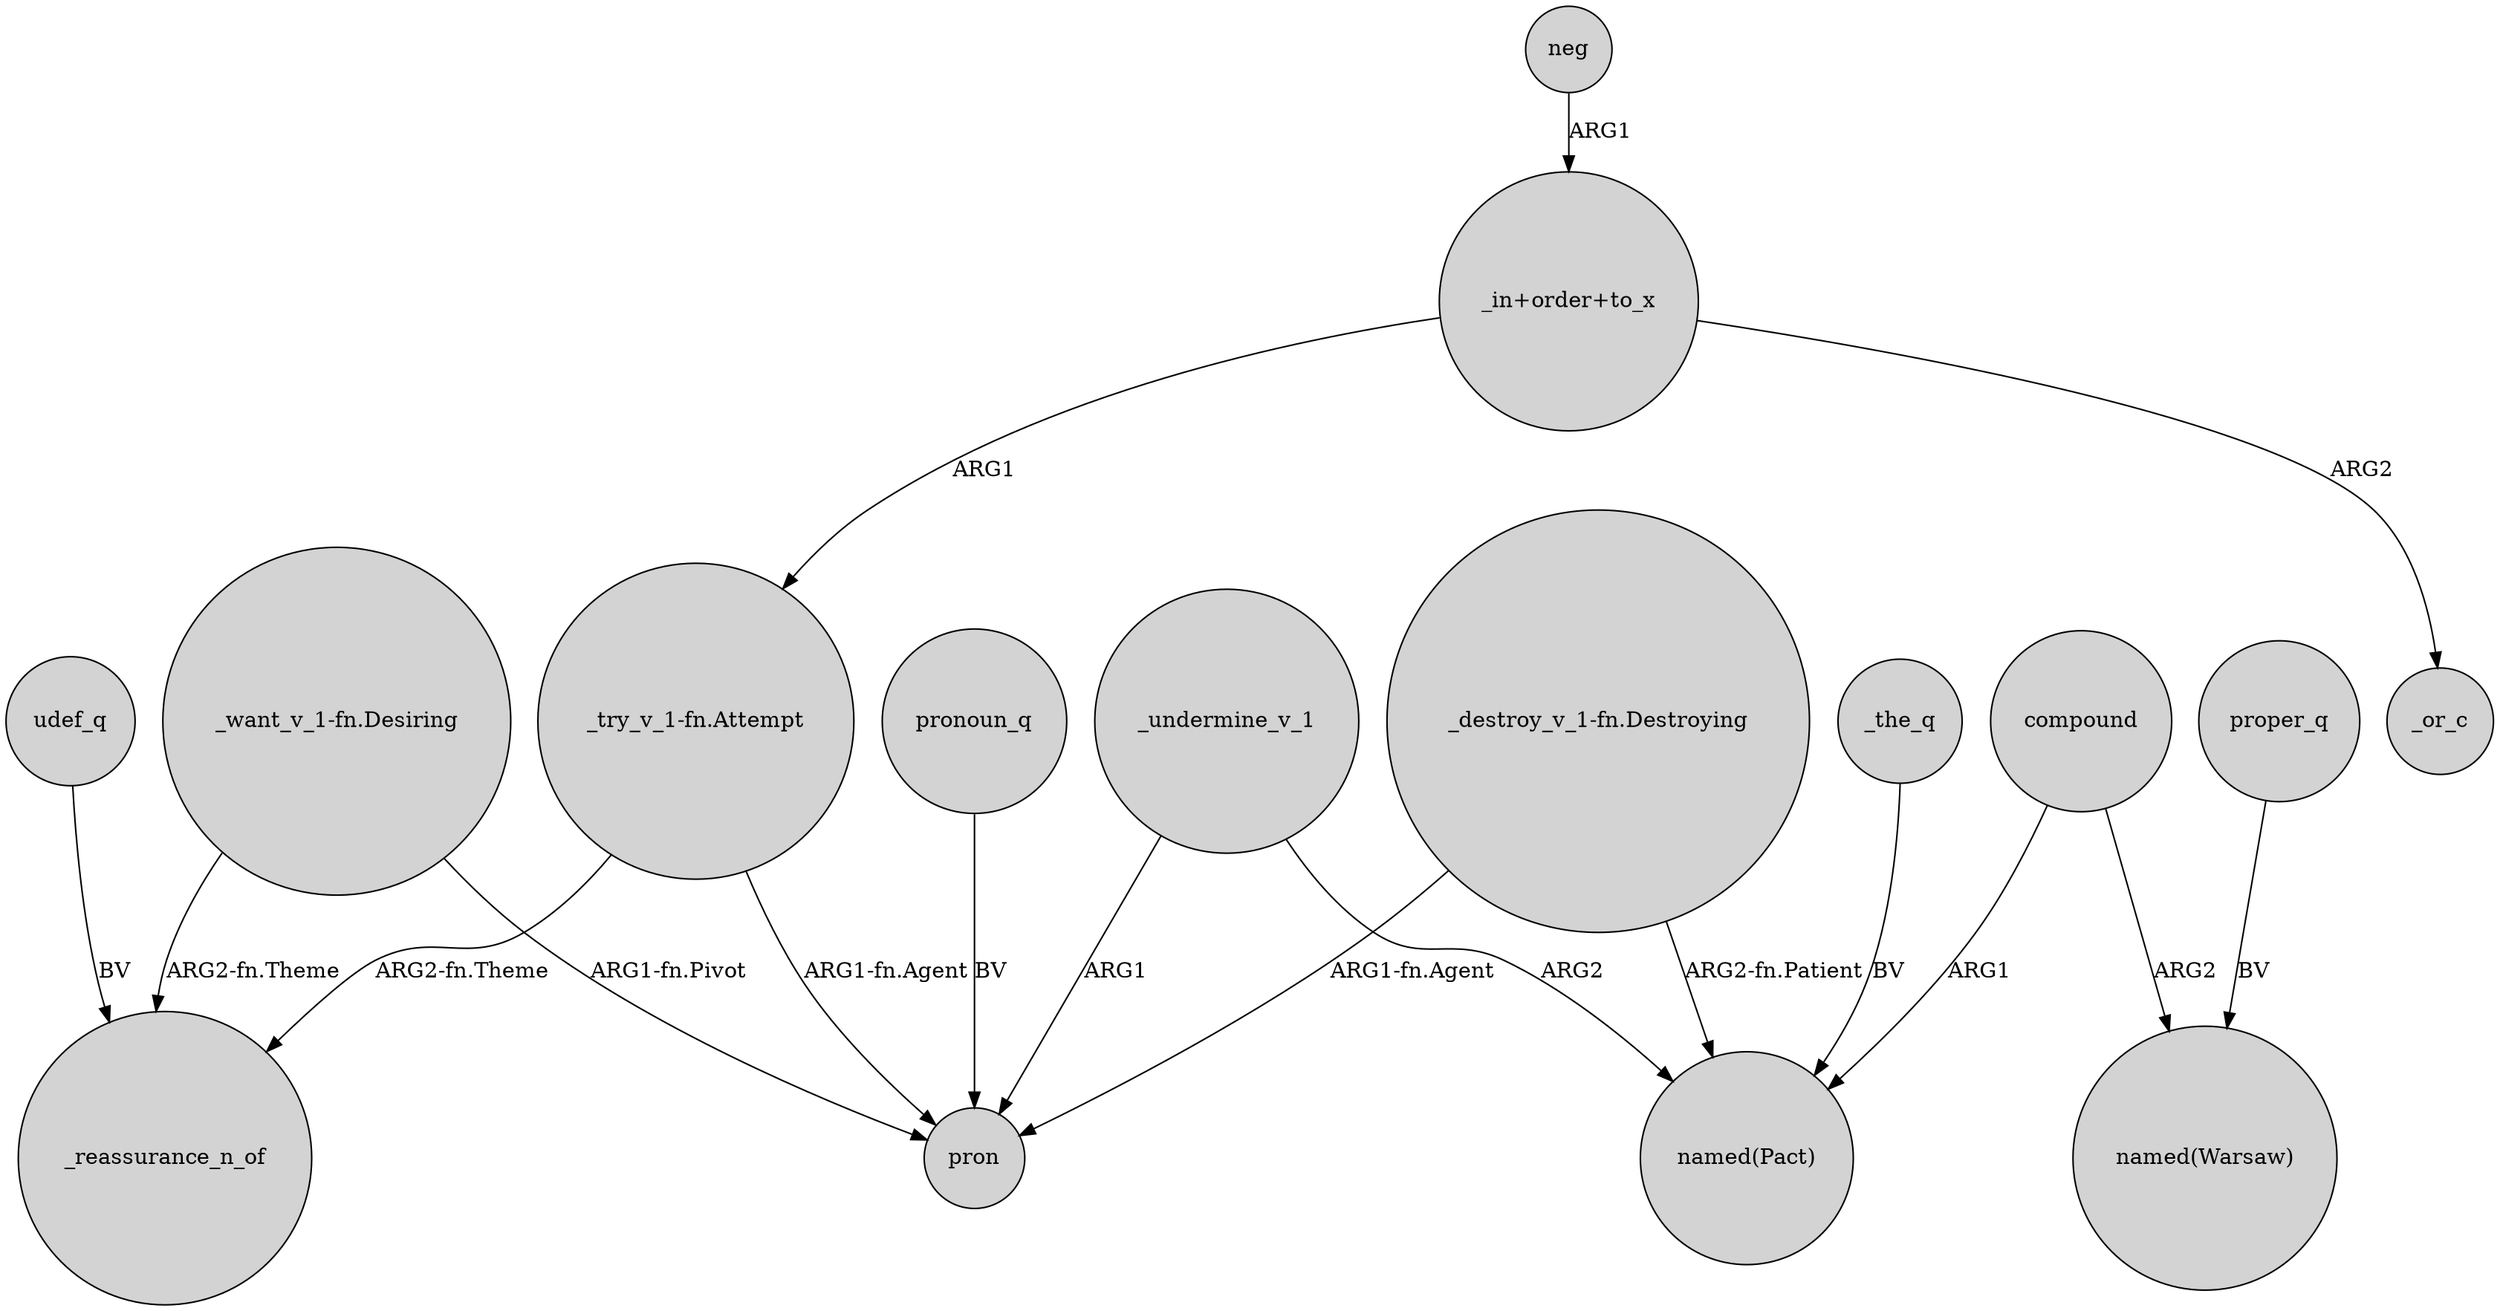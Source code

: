 digraph {
	node [shape=circle style=filled]
	"_want_v_1-fn.Desiring" -> pron [label="ARG1-fn.Pivot"]
	_undermine_v_1 -> pron [label=ARG1]
	"_try_v_1-fn.Attempt" -> pron [label="ARG1-fn.Agent"]
	_the_q -> "named(Pact)" [label=BV]
	"_destroy_v_1-fn.Destroying" -> "named(Pact)" [label="ARG2-fn.Patient"]
	pronoun_q -> pron [label=BV]
	_undermine_v_1 -> "named(Pact)" [label=ARG2]
	proper_q -> "named(Warsaw)" [label=BV]
	"_destroy_v_1-fn.Destroying" -> pron [label="ARG1-fn.Agent"]
	"_in+order+to_x" -> _or_c [label=ARG2]
	udef_q -> _reassurance_n_of [label=BV]
	"_want_v_1-fn.Desiring" -> _reassurance_n_of [label="ARG2-fn.Theme"]
	compound -> "named(Warsaw)" [label=ARG2]
	compound -> "named(Pact)" [label=ARG1]
	"_in+order+to_x" -> "_try_v_1-fn.Attempt" [label=ARG1]
	"_try_v_1-fn.Attempt" -> _reassurance_n_of [label="ARG2-fn.Theme"]
	neg -> "_in+order+to_x" [label=ARG1]
}
